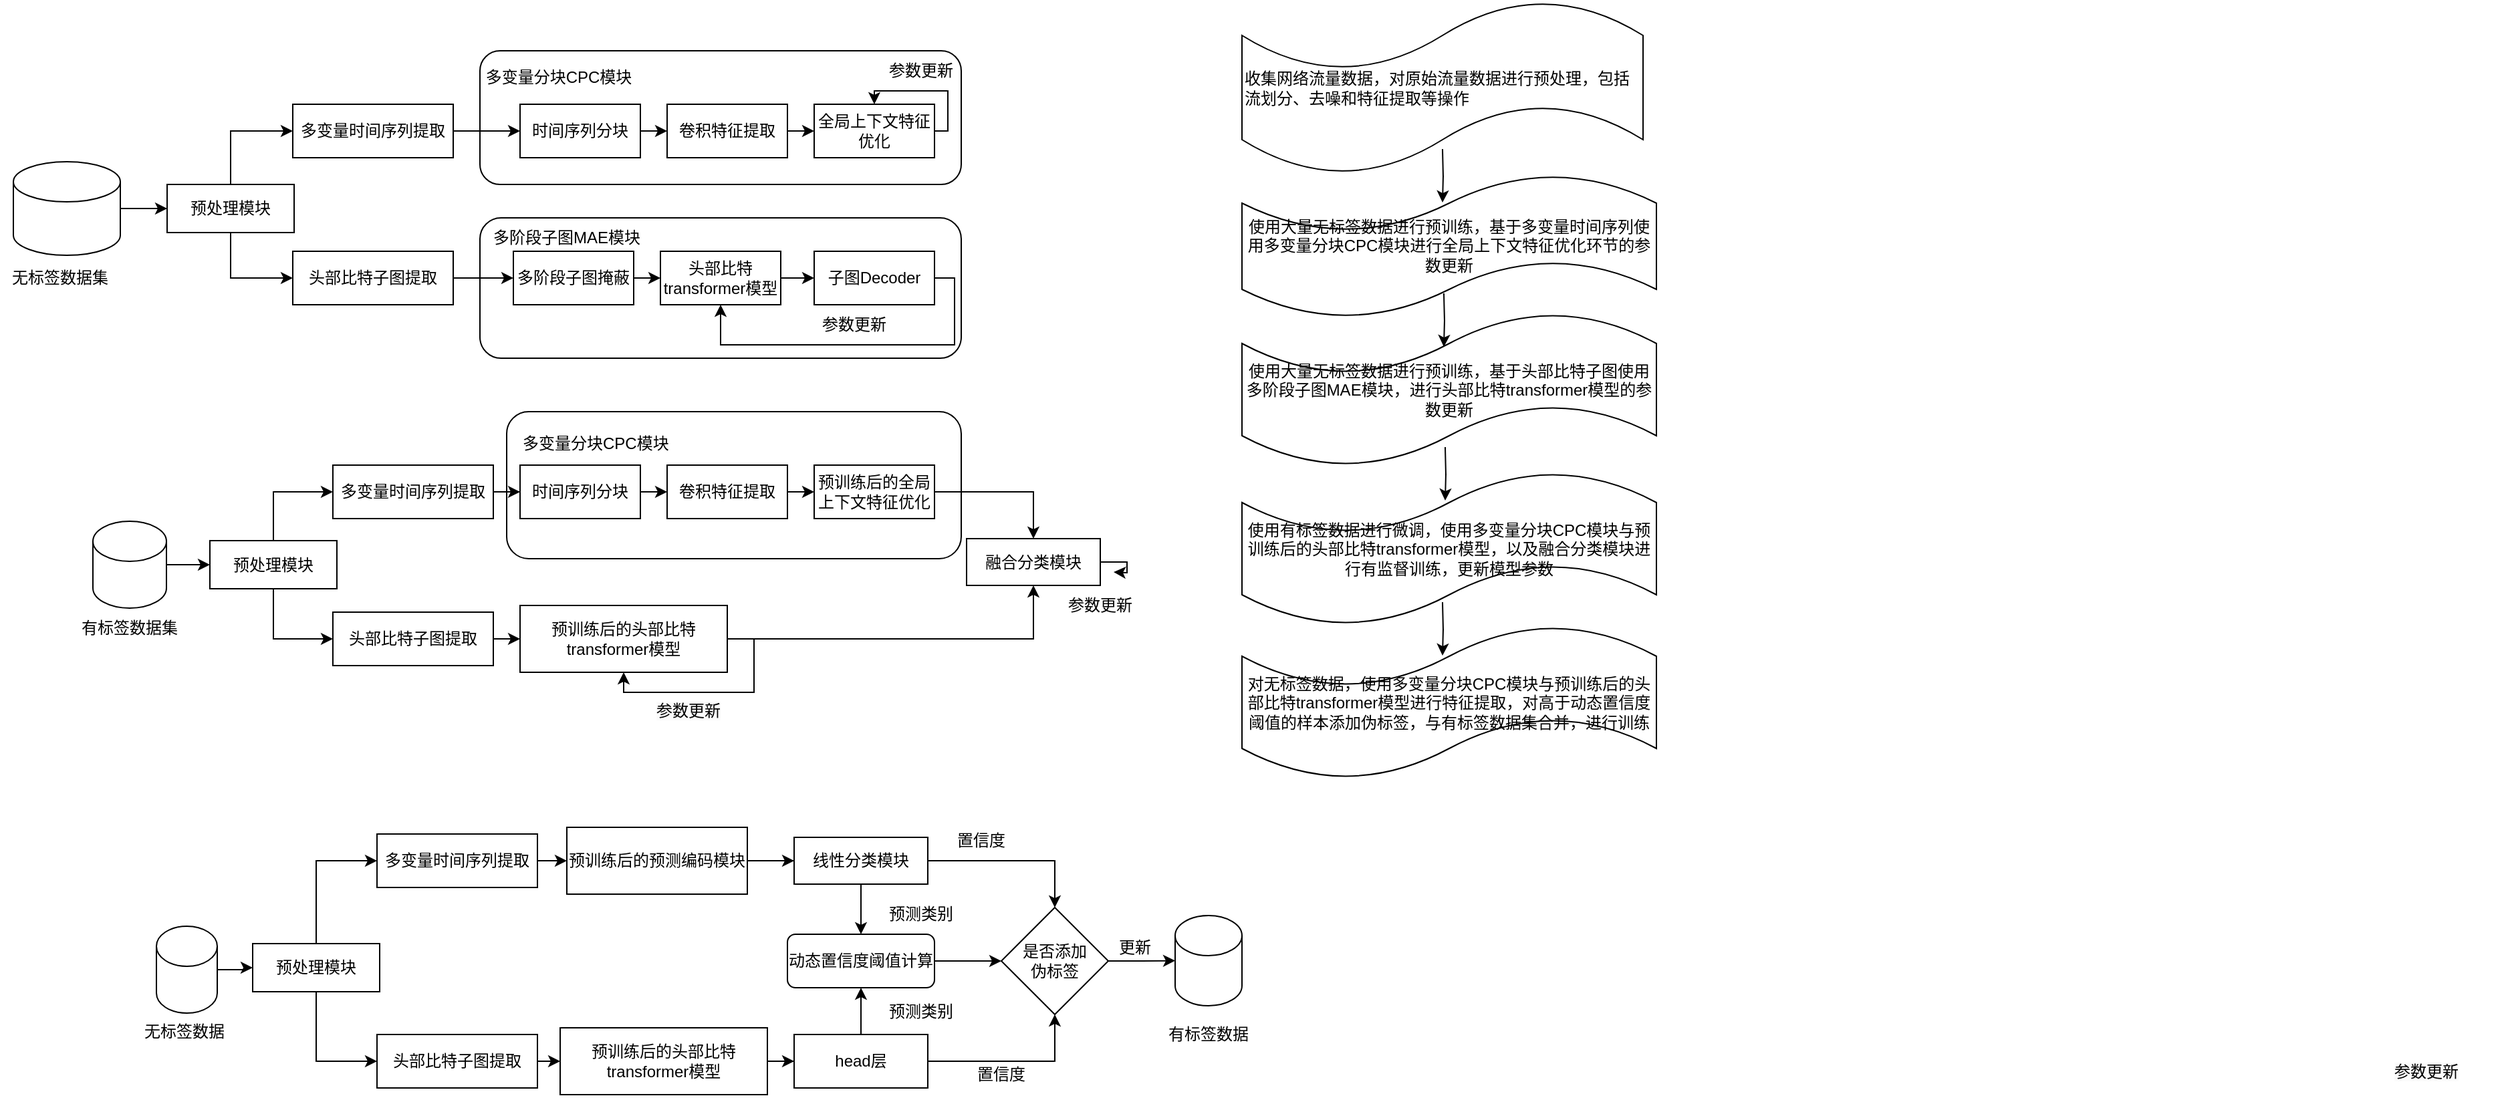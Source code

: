 <mxfile version="24.8.6">
  <diagram name="第 1 页" id="rEB31f508uckD36ukT6U">
    <mxGraphModel dx="1194" dy="583" grid="0" gridSize="10" guides="1" tooltips="1" connect="1" arrows="1" fold="1" page="1" pageScale="1" pageWidth="2000" pageHeight="2000" math="0" shadow="0">
      <root>
        <mxCell id="0" />
        <mxCell id="1" parent="0" />
        <mxCell id="dRLYrWtj4GT_OisPDWlN-132" value="" style="rounded=1;whiteSpace=wrap;html=1;" vertex="1" parent="1">
          <mxGeometry x="400" y="330" width="340" height="110" as="geometry" />
        </mxCell>
        <mxCell id="dRLYrWtj4GT_OisPDWlN-33" value="" style="rounded=1;whiteSpace=wrap;html=1;" vertex="1" parent="1">
          <mxGeometry x="380" y="185" width="360" height="105" as="geometry" />
        </mxCell>
        <mxCell id="dRLYrWtj4GT_OisPDWlN-8" value="" style="rounded=1;whiteSpace=wrap;html=1;" vertex="1" parent="1">
          <mxGeometry x="380" y="60" width="360" height="100" as="geometry" />
        </mxCell>
        <mxCell id="dRLYrWtj4GT_OisPDWlN-27" style="edgeStyle=orthogonalEdgeStyle;rounded=0;orthogonalLoop=1;jettySize=auto;html=1;entryX=0;entryY=0.5;entryDx=0;entryDy=0;" edge="1" parent="1" source="dRLYrWtj4GT_OisPDWlN-3" target="dRLYrWtj4GT_OisPDWlN-26">
          <mxGeometry relative="1" as="geometry" />
        </mxCell>
        <mxCell id="dRLYrWtj4GT_OisPDWlN-3" value="多变量时间序列提取" style="rounded=0;whiteSpace=wrap;html=1;" vertex="1" parent="1">
          <mxGeometry x="240" y="100" width="120" height="40" as="geometry" />
        </mxCell>
        <mxCell id="dRLYrWtj4GT_OisPDWlN-41" style="edgeStyle=orthogonalEdgeStyle;rounded=0;orthogonalLoop=1;jettySize=auto;html=1;entryX=0;entryY=0.5;entryDx=0;entryDy=0;" edge="1" parent="1" source="dRLYrWtj4GT_OisPDWlN-6" target="dRLYrWtj4GT_OisPDWlN-38">
          <mxGeometry relative="1" as="geometry" />
        </mxCell>
        <mxCell id="dRLYrWtj4GT_OisPDWlN-6" value="头部比特子图提取" style="rounded=0;whiteSpace=wrap;html=1;" vertex="1" parent="1">
          <mxGeometry x="240" y="210" width="120" height="40" as="geometry" />
        </mxCell>
        <mxCell id="dRLYrWtj4GT_OisPDWlN-29" style="edgeStyle=orthogonalEdgeStyle;rounded=0;orthogonalLoop=1;jettySize=auto;html=1;exitX=1;exitY=0.5;exitDx=0;exitDy=0;entryX=0;entryY=0.5;entryDx=0;entryDy=0;" edge="1" parent="1" source="dRLYrWtj4GT_OisPDWlN-23" target="dRLYrWtj4GT_OisPDWlN-25">
          <mxGeometry relative="1" as="geometry" />
        </mxCell>
        <mxCell id="dRLYrWtj4GT_OisPDWlN-23" value="卷积特征提取" style="rounded=0;whiteSpace=wrap;html=1;" vertex="1" parent="1">
          <mxGeometry x="520" y="100" width="90" height="40" as="geometry" />
        </mxCell>
        <mxCell id="dRLYrWtj4GT_OisPDWlN-30" style="edgeStyle=orthogonalEdgeStyle;rounded=0;orthogonalLoop=1;jettySize=auto;html=1;exitX=1;exitY=0.5;exitDx=0;exitDy=0;entryX=0.5;entryY=0;entryDx=0;entryDy=0;" edge="1" parent="1" source="dRLYrWtj4GT_OisPDWlN-25" target="dRLYrWtj4GT_OisPDWlN-25">
          <mxGeometry relative="1" as="geometry">
            <mxPoint x="790" y="90" as="targetPoint" />
            <Array as="points">
              <mxPoint x="730" y="120" />
              <mxPoint x="730" y="90" />
              <mxPoint x="675" y="90" />
            </Array>
          </mxGeometry>
        </mxCell>
        <mxCell id="dRLYrWtj4GT_OisPDWlN-25" value="全局上下文特征优化" style="rounded=0;whiteSpace=wrap;html=1;" vertex="1" parent="1">
          <mxGeometry x="630" y="100" width="90" height="40" as="geometry" />
        </mxCell>
        <mxCell id="dRLYrWtj4GT_OisPDWlN-28" style="edgeStyle=orthogonalEdgeStyle;rounded=0;orthogonalLoop=1;jettySize=auto;html=1;exitX=1;exitY=0.5;exitDx=0;exitDy=0;entryX=0;entryY=0.5;entryDx=0;entryDy=0;" edge="1" parent="1" source="dRLYrWtj4GT_OisPDWlN-26" target="dRLYrWtj4GT_OisPDWlN-23">
          <mxGeometry relative="1" as="geometry" />
        </mxCell>
        <mxCell id="dRLYrWtj4GT_OisPDWlN-26" value="时间序列分块" style="rounded=0;whiteSpace=wrap;html=1;" vertex="1" parent="1">
          <mxGeometry x="410" y="100" width="90" height="40" as="geometry" />
        </mxCell>
        <mxCell id="dRLYrWtj4GT_OisPDWlN-31" value="参数更新" style="text;html=1;align=center;verticalAlign=middle;whiteSpace=wrap;rounded=0;" vertex="1" parent="1">
          <mxGeometry x="680" y="60" width="60" height="30" as="geometry" />
        </mxCell>
        <mxCell id="dRLYrWtj4GT_OisPDWlN-32" value="多变量分块CPC模块" style="text;html=1;align=center;verticalAlign=middle;whiteSpace=wrap;rounded=0;" vertex="1" parent="1">
          <mxGeometry x="383" y="65" width="112" height="30" as="geometry" />
        </mxCell>
        <mxCell id="dRLYrWtj4GT_OisPDWlN-43" style="edgeStyle=orthogonalEdgeStyle;rounded=0;orthogonalLoop=1;jettySize=auto;html=1;exitX=1;exitY=0.5;exitDx=0;exitDy=0;" edge="1" parent="1" source="dRLYrWtj4GT_OisPDWlN-37" target="dRLYrWtj4GT_OisPDWlN-39">
          <mxGeometry relative="1" as="geometry" />
        </mxCell>
        <mxCell id="dRLYrWtj4GT_OisPDWlN-37" value="头部比特transformer模型" style="rounded=0;whiteSpace=wrap;html=1;" vertex="1" parent="1">
          <mxGeometry x="515" y="210" width="90" height="40" as="geometry" />
        </mxCell>
        <mxCell id="dRLYrWtj4GT_OisPDWlN-42" style="edgeStyle=orthogonalEdgeStyle;rounded=0;orthogonalLoop=1;jettySize=auto;html=1;exitX=1;exitY=0.5;exitDx=0;exitDy=0;entryX=0;entryY=0.5;entryDx=0;entryDy=0;" edge="1" parent="1" source="dRLYrWtj4GT_OisPDWlN-38" target="dRLYrWtj4GT_OisPDWlN-37">
          <mxGeometry relative="1" as="geometry" />
        </mxCell>
        <mxCell id="dRLYrWtj4GT_OisPDWlN-38" value="多阶段子图掩蔽" style="rounded=0;whiteSpace=wrap;html=1;" vertex="1" parent="1">
          <mxGeometry x="405" y="210" width="90" height="40" as="geometry" />
        </mxCell>
        <mxCell id="dRLYrWtj4GT_OisPDWlN-45" style="edgeStyle=orthogonalEdgeStyle;rounded=0;orthogonalLoop=1;jettySize=auto;html=1;exitX=1;exitY=0.5;exitDx=0;exitDy=0;entryX=0.5;entryY=1;entryDx=0;entryDy=0;" edge="1" parent="1" source="dRLYrWtj4GT_OisPDWlN-39" target="dRLYrWtj4GT_OisPDWlN-37">
          <mxGeometry relative="1" as="geometry">
            <Array as="points">
              <mxPoint x="735" y="230" />
              <mxPoint x="735" y="280" />
              <mxPoint x="560" y="280" />
            </Array>
          </mxGeometry>
        </mxCell>
        <mxCell id="dRLYrWtj4GT_OisPDWlN-39" value="子图Decoder" style="rounded=0;whiteSpace=wrap;html=1;" vertex="1" parent="1">
          <mxGeometry x="630" y="210" width="90" height="40" as="geometry" />
        </mxCell>
        <mxCell id="dRLYrWtj4GT_OisPDWlN-46" value="&lt;span style=&quot;color: rgb(0, 0, 0); font-family: Helvetica; font-size: 12px; font-style: normal; font-variant-ligatures: normal; font-variant-caps: normal; font-weight: 400; letter-spacing: normal; orphans: 2; text-align: center; text-indent: 0px; text-transform: none; widows: 2; word-spacing: 0px; -webkit-text-stroke-width: 0px; white-space: normal; background-color: rgb(251, 251, 251); text-decoration-thickness: initial; text-decoration-style: initial; text-decoration-color: initial; display: inline !important; float: none;&quot;&gt;参数更新&lt;/span&gt;" style="text;whiteSpace=wrap;html=1;" vertex="1" parent="1">
          <mxGeometry x="1810" y="810" width="80" height="40" as="geometry" />
        </mxCell>
        <mxCell id="dRLYrWtj4GT_OisPDWlN-47" value="多阶段子图MAE模块" style="text;html=1;align=center;verticalAlign=middle;whiteSpace=wrap;rounded=0;" vertex="1" parent="1">
          <mxGeometry x="380" y="185" width="130" height="30" as="geometry" />
        </mxCell>
        <mxCell id="dRLYrWtj4GT_OisPDWlN-48" value="参数更新" style="text;html=1;align=center;verticalAlign=middle;whiteSpace=wrap;rounded=0;" vertex="1" parent="1">
          <mxGeometry x="630" y="250" width="60" height="30" as="geometry" />
        </mxCell>
        <mxCell id="dRLYrWtj4GT_OisPDWlN-51" style="edgeStyle=orthogonalEdgeStyle;rounded=0;orthogonalLoop=1;jettySize=auto;html=1;entryX=0;entryY=0.5;entryDx=0;entryDy=0;" edge="1" parent="1" source="dRLYrWtj4GT_OisPDWlN-52" target="dRLYrWtj4GT_OisPDWlN-60">
          <mxGeometry relative="1" as="geometry" />
        </mxCell>
        <mxCell id="dRLYrWtj4GT_OisPDWlN-52" value="多变量时间序列提取" style="rounded=0;whiteSpace=wrap;html=1;" vertex="1" parent="1">
          <mxGeometry x="270" y="370" width="120" height="40" as="geometry" />
        </mxCell>
        <mxCell id="dRLYrWtj4GT_OisPDWlN-73" style="edgeStyle=orthogonalEdgeStyle;rounded=0;orthogonalLoop=1;jettySize=auto;html=1;exitX=1;exitY=0.5;exitDx=0;exitDy=0;entryX=0;entryY=0.5;entryDx=0;entryDy=0;" edge="1" parent="1" source="dRLYrWtj4GT_OisPDWlN-54" target="dRLYrWtj4GT_OisPDWlN-64">
          <mxGeometry relative="1" as="geometry" />
        </mxCell>
        <mxCell id="dRLYrWtj4GT_OisPDWlN-54" value="头部比特子图提取" style="rounded=0;whiteSpace=wrap;html=1;" vertex="1" parent="1">
          <mxGeometry x="270" y="480" width="120" height="40" as="geometry" />
        </mxCell>
        <mxCell id="dRLYrWtj4GT_OisPDWlN-55" style="edgeStyle=orthogonalEdgeStyle;rounded=0;orthogonalLoop=1;jettySize=auto;html=1;exitX=1;exitY=0.5;exitDx=0;exitDy=0;entryX=0;entryY=0.5;entryDx=0;entryDy=0;" edge="1" parent="1" source="dRLYrWtj4GT_OisPDWlN-56" target="dRLYrWtj4GT_OisPDWlN-58">
          <mxGeometry relative="1" as="geometry" />
        </mxCell>
        <mxCell id="dRLYrWtj4GT_OisPDWlN-56" value="卷积特征提取" style="rounded=0;whiteSpace=wrap;html=1;" vertex="1" parent="1">
          <mxGeometry x="520" y="370" width="90" height="40" as="geometry" />
        </mxCell>
        <mxCell id="dRLYrWtj4GT_OisPDWlN-71" style="edgeStyle=orthogonalEdgeStyle;rounded=0;orthogonalLoop=1;jettySize=auto;html=1;exitX=1;exitY=0.5;exitDx=0;exitDy=0;entryX=0.5;entryY=0;entryDx=0;entryDy=0;" edge="1" parent="1" source="dRLYrWtj4GT_OisPDWlN-58" target="dRLYrWtj4GT_OisPDWlN-76">
          <mxGeometry relative="1" as="geometry">
            <mxPoint x="790" y="430" as="targetPoint" />
          </mxGeometry>
        </mxCell>
        <mxCell id="dRLYrWtj4GT_OisPDWlN-58" value="预训练后的全局上下文特征优化" style="rounded=0;whiteSpace=wrap;html=1;" vertex="1" parent="1">
          <mxGeometry x="630" y="370" width="90" height="40" as="geometry" />
        </mxCell>
        <mxCell id="dRLYrWtj4GT_OisPDWlN-59" style="edgeStyle=orthogonalEdgeStyle;rounded=0;orthogonalLoop=1;jettySize=auto;html=1;exitX=1;exitY=0.5;exitDx=0;exitDy=0;entryX=0;entryY=0.5;entryDx=0;entryDy=0;" edge="1" parent="1" source="dRLYrWtj4GT_OisPDWlN-60" target="dRLYrWtj4GT_OisPDWlN-56">
          <mxGeometry relative="1" as="geometry" />
        </mxCell>
        <mxCell id="dRLYrWtj4GT_OisPDWlN-60" value="时间序列分块" style="rounded=0;whiteSpace=wrap;html=1;" vertex="1" parent="1">
          <mxGeometry x="410" y="370" width="90" height="40" as="geometry" />
        </mxCell>
        <mxCell id="dRLYrWtj4GT_OisPDWlN-63" style="edgeStyle=orthogonalEdgeStyle;rounded=0;orthogonalLoop=1;jettySize=auto;html=1;exitX=1;exitY=0.5;exitDx=0;exitDy=0;entryX=0.5;entryY=1;entryDx=0;entryDy=0;" edge="1" parent="1" source="dRLYrWtj4GT_OisPDWlN-64" target="dRLYrWtj4GT_OisPDWlN-76">
          <mxGeometry relative="1" as="geometry">
            <mxPoint x="790" y="470" as="targetPoint" />
          </mxGeometry>
        </mxCell>
        <mxCell id="dRLYrWtj4GT_OisPDWlN-64" value="预训练后的头部比特transformer模型" style="rounded=0;whiteSpace=wrap;html=1;" vertex="1" parent="1">
          <mxGeometry x="410" y="475" width="155" height="50" as="geometry" />
        </mxCell>
        <mxCell id="dRLYrWtj4GT_OisPDWlN-78" style="edgeStyle=orthogonalEdgeStyle;rounded=0;orthogonalLoop=1;jettySize=auto;html=1;" edge="1" parent="1" source="dRLYrWtj4GT_OisPDWlN-76">
          <mxGeometry relative="1" as="geometry">
            <mxPoint x="854" y="450" as="targetPoint" />
          </mxGeometry>
        </mxCell>
        <mxCell id="dRLYrWtj4GT_OisPDWlN-76" value="融合分类模块" style="rounded=0;whiteSpace=wrap;html=1;" vertex="1" parent="1">
          <mxGeometry x="744" y="425" width="100" height="35" as="geometry" />
        </mxCell>
        <mxCell id="dRLYrWtj4GT_OisPDWlN-79" value="参数更新" style="text;html=1;align=center;verticalAlign=middle;whiteSpace=wrap;rounded=0;" vertex="1" parent="1">
          <mxGeometry x="814" y="460" width="60" height="30" as="geometry" />
        </mxCell>
        <mxCell id="dRLYrWtj4GT_OisPDWlN-80" style="edgeStyle=orthogonalEdgeStyle;rounded=0;orthogonalLoop=1;jettySize=auto;html=1;entryX=0.5;entryY=1;entryDx=0;entryDy=0;exitX=1;exitY=0.5;exitDx=0;exitDy=0;" edge="1" parent="1" source="dRLYrWtj4GT_OisPDWlN-64" target="dRLYrWtj4GT_OisPDWlN-64">
          <mxGeometry relative="1" as="geometry">
            <Array as="points">
              <mxPoint x="585" y="500" />
              <mxPoint x="585" y="540" />
              <mxPoint x="488" y="540" />
            </Array>
          </mxGeometry>
        </mxCell>
        <mxCell id="dRLYrWtj4GT_OisPDWlN-81" value="&lt;span style=&quot;color: rgb(0, 0, 0); font-family: Helvetica; font-size: 12px; font-style: normal; font-variant-ligatures: normal; font-variant-caps: normal; font-weight: 400; letter-spacing: normal; orphans: 2; text-align: center; text-indent: 0px; text-transform: none; widows: 2; word-spacing: 0px; -webkit-text-stroke-width: 0px; white-space: normal; background-color: rgb(251, 251, 251); text-decoration-thickness: initial; text-decoration-style: initial; text-decoration-color: initial; display: inline !important; float: none;&quot;&gt;参数更新&lt;/span&gt;" style="text;whiteSpace=wrap;html=1;" vertex="1" parent="1">
          <mxGeometry x="510" y="540" width="80" height="40" as="geometry" />
        </mxCell>
        <mxCell id="dRLYrWtj4GT_OisPDWlN-167" style="edgeStyle=orthogonalEdgeStyle;rounded=0;orthogonalLoop=1;jettySize=auto;html=1;entryX=0;entryY=0.5;entryDx=0;entryDy=0;" edge="1" parent="1" source="dRLYrWtj4GT_OisPDWlN-83" target="dRLYrWtj4GT_OisPDWlN-163">
          <mxGeometry relative="1" as="geometry" />
        </mxCell>
        <mxCell id="dRLYrWtj4GT_OisPDWlN-83" value="" style="shape=cylinder3;whiteSpace=wrap;html=1;boundedLbl=1;backgroundOutline=1;size=15;" vertex="1" parent="1">
          <mxGeometry x="138" y="715" width="45.5" height="65" as="geometry" />
        </mxCell>
        <mxCell id="dRLYrWtj4GT_OisPDWlN-84" value="无标签数据" style="text;html=1;align=center;verticalAlign=middle;whiteSpace=wrap;rounded=0;" vertex="1" parent="1">
          <mxGeometry x="114" y="779" width="90" height="30" as="geometry" />
        </mxCell>
        <mxCell id="dRLYrWtj4GT_OisPDWlN-89" style="edgeStyle=orthogonalEdgeStyle;rounded=0;orthogonalLoop=1;jettySize=auto;html=1;entryX=0;entryY=0.5;entryDx=0;entryDy=0;" edge="1" parent="1" source="dRLYrWtj4GT_OisPDWlN-90" target="dRLYrWtj4GT_OisPDWlN-134">
          <mxGeometry relative="1" as="geometry">
            <mxPoint x="440" y="666" as="targetPoint" />
          </mxGeometry>
        </mxCell>
        <mxCell id="dRLYrWtj4GT_OisPDWlN-90" value="多变量时间序列提取" style="rounded=0;whiteSpace=wrap;html=1;" vertex="1" parent="1">
          <mxGeometry x="303" y="646" width="120" height="40" as="geometry" />
        </mxCell>
        <mxCell id="dRLYrWtj4GT_OisPDWlN-91" style="edgeStyle=orthogonalEdgeStyle;rounded=0;orthogonalLoop=1;jettySize=auto;html=1;exitX=1;exitY=0.5;exitDx=0;exitDy=0;entryX=0;entryY=0.5;entryDx=0;entryDy=0;" edge="1" parent="1" source="dRLYrWtj4GT_OisPDWlN-92" target="dRLYrWtj4GT_OisPDWlN-101">
          <mxGeometry relative="1" as="geometry" />
        </mxCell>
        <mxCell id="dRLYrWtj4GT_OisPDWlN-92" value="头部比特子图提取" style="rounded=0;whiteSpace=wrap;html=1;" vertex="1" parent="1">
          <mxGeometry x="303" y="796" width="120" height="40" as="geometry" />
        </mxCell>
        <mxCell id="dRLYrWtj4GT_OisPDWlN-116" style="edgeStyle=orthogonalEdgeStyle;rounded=0;orthogonalLoop=1;jettySize=auto;html=1;exitX=1;exitY=0.5;exitDx=0;exitDy=0;entryX=0;entryY=0.5;entryDx=0;entryDy=0;" edge="1" parent="1" target="dRLYrWtj4GT_OisPDWlN-104">
          <mxGeometry relative="1" as="geometry">
            <mxPoint x="750" y="666" as="sourcePoint" />
            <Array as="points">
              <mxPoint x="560" y="666" />
              <mxPoint x="560" y="666" />
            </Array>
          </mxGeometry>
        </mxCell>
        <mxCell id="dRLYrWtj4GT_OisPDWlN-119" style="edgeStyle=orthogonalEdgeStyle;rounded=0;orthogonalLoop=1;jettySize=auto;html=1;entryX=0;entryY=0.5;entryDx=0;entryDy=0;" edge="1" parent="1" source="dRLYrWtj4GT_OisPDWlN-101" target="dRLYrWtj4GT_OisPDWlN-118">
          <mxGeometry relative="1" as="geometry" />
        </mxCell>
        <mxCell id="dRLYrWtj4GT_OisPDWlN-101" value="预训练后的头部比特transformer模型" style="rounded=0;whiteSpace=wrap;html=1;" vertex="1" parent="1">
          <mxGeometry x="440" y="791" width="155" height="50" as="geometry" />
        </mxCell>
        <mxCell id="dRLYrWtj4GT_OisPDWlN-128" style="edgeStyle=orthogonalEdgeStyle;rounded=0;orthogonalLoop=1;jettySize=auto;html=1;entryX=0.5;entryY=0;entryDx=0;entryDy=0;" edge="1" parent="1" source="dRLYrWtj4GT_OisPDWlN-104" target="dRLYrWtj4GT_OisPDWlN-127">
          <mxGeometry relative="1" as="geometry" />
        </mxCell>
        <mxCell id="dRLYrWtj4GT_OisPDWlN-145" style="edgeStyle=orthogonalEdgeStyle;rounded=0;orthogonalLoop=1;jettySize=auto;html=1;exitX=0.5;exitY=1;exitDx=0;exitDy=0;entryX=0.5;entryY=0;entryDx=0;entryDy=0;" edge="1" parent="1" source="dRLYrWtj4GT_OisPDWlN-104" target="dRLYrWtj4GT_OisPDWlN-124">
          <mxGeometry relative="1" as="geometry" />
        </mxCell>
        <mxCell id="dRLYrWtj4GT_OisPDWlN-104" value="线性分类模块" style="rounded=0;whiteSpace=wrap;html=1;" vertex="1" parent="1">
          <mxGeometry x="615" y="648.5" width="100" height="35" as="geometry" />
        </mxCell>
        <mxCell id="dRLYrWtj4GT_OisPDWlN-120" style="edgeStyle=orthogonalEdgeStyle;rounded=0;orthogonalLoop=1;jettySize=auto;html=1;exitX=1;exitY=0.5;exitDx=0;exitDy=0;entryX=0.5;entryY=1;entryDx=0;entryDy=0;" edge="1" parent="1" source="dRLYrWtj4GT_OisPDWlN-118" target="dRLYrWtj4GT_OisPDWlN-127">
          <mxGeometry relative="1" as="geometry">
            <mxPoint x="840" y="816" as="targetPoint" />
          </mxGeometry>
        </mxCell>
        <mxCell id="dRLYrWtj4GT_OisPDWlN-146" style="edgeStyle=orthogonalEdgeStyle;rounded=0;orthogonalLoop=1;jettySize=auto;html=1;entryX=0.5;entryY=1;entryDx=0;entryDy=0;" edge="1" parent="1" source="dRLYrWtj4GT_OisPDWlN-118" target="dRLYrWtj4GT_OisPDWlN-124">
          <mxGeometry relative="1" as="geometry" />
        </mxCell>
        <mxCell id="dRLYrWtj4GT_OisPDWlN-118" value="head层" style="rounded=0;whiteSpace=wrap;html=1;" vertex="1" parent="1">
          <mxGeometry x="615" y="796" width="100" height="40" as="geometry" />
        </mxCell>
        <mxCell id="dRLYrWtj4GT_OisPDWlN-121" value="置信度" style="text;html=1;align=center;verticalAlign=middle;whiteSpace=wrap;rounded=0;" vertex="1" parent="1">
          <mxGeometry x="730" y="811" width="80" height="30" as="geometry" />
        </mxCell>
        <mxCell id="dRLYrWtj4GT_OisPDWlN-123" value="置信度" style="text;html=1;align=center;verticalAlign=middle;whiteSpace=wrap;rounded=0;" vertex="1" parent="1">
          <mxGeometry x="715" y="636" width="80" height="30" as="geometry" />
        </mxCell>
        <mxCell id="dRLYrWtj4GT_OisPDWlN-129" style="edgeStyle=orthogonalEdgeStyle;rounded=0;orthogonalLoop=1;jettySize=auto;html=1;entryX=0;entryY=0.5;entryDx=0;entryDy=0;" edge="1" parent="1" source="dRLYrWtj4GT_OisPDWlN-124" target="dRLYrWtj4GT_OisPDWlN-127">
          <mxGeometry relative="1" as="geometry" />
        </mxCell>
        <mxCell id="dRLYrWtj4GT_OisPDWlN-124" value="动态置信度阈值计算" style="rounded=1;whiteSpace=wrap;html=1;" vertex="1" parent="1">
          <mxGeometry x="610" y="721" width="110" height="40" as="geometry" />
        </mxCell>
        <mxCell id="dRLYrWtj4GT_OisPDWlN-149" style="edgeStyle=orthogonalEdgeStyle;rounded=0;orthogonalLoop=1;jettySize=auto;html=1;" edge="1" parent="1" source="dRLYrWtj4GT_OisPDWlN-127" target="dRLYrWtj4GT_OisPDWlN-137">
          <mxGeometry relative="1" as="geometry" />
        </mxCell>
        <mxCell id="dRLYrWtj4GT_OisPDWlN-127" value="是否添加&lt;div&gt;伪标签&lt;/div&gt;" style="rhombus;whiteSpace=wrap;html=1;" vertex="1" parent="1">
          <mxGeometry x="770" y="701" width="80" height="80" as="geometry" />
        </mxCell>
        <mxCell id="dRLYrWtj4GT_OisPDWlN-131" value="更新" style="text;html=1;align=center;verticalAlign=middle;whiteSpace=wrap;rounded=0;" vertex="1" parent="1">
          <mxGeometry x="800" y="716" width="140" height="30" as="geometry" />
        </mxCell>
        <mxCell id="dRLYrWtj4GT_OisPDWlN-133" value="&lt;span style=&quot;text-align: center;&quot;&gt;多变量分块CPC模块&lt;/span&gt;" style="text;whiteSpace=wrap;html=1;" vertex="1" parent="1">
          <mxGeometry x="410" y="340" width="180" height="40" as="geometry" />
        </mxCell>
        <mxCell id="dRLYrWtj4GT_OisPDWlN-134" value="预训练后的预测编码模块" style="rounded=0;whiteSpace=wrap;html=1;" vertex="1" parent="1">
          <mxGeometry x="445" y="641" width="135" height="50" as="geometry" />
        </mxCell>
        <mxCell id="dRLYrWtj4GT_OisPDWlN-137" value="" style="shape=cylinder3;whiteSpace=wrap;html=1;boundedLbl=1;backgroundOutline=1;size=15;" vertex="1" parent="1">
          <mxGeometry x="900" y="707" width="50" height="67.5" as="geometry" />
        </mxCell>
        <mxCell id="dRLYrWtj4GT_OisPDWlN-139" value="有标签数据" style="text;html=1;align=center;verticalAlign=middle;whiteSpace=wrap;rounded=0;" vertex="1" parent="1">
          <mxGeometry x="880" y="781" width="90" height="30" as="geometry" />
        </mxCell>
        <mxCell id="dRLYrWtj4GT_OisPDWlN-171" style="edgeStyle=orthogonalEdgeStyle;rounded=0;orthogonalLoop=1;jettySize=auto;html=1;" edge="1" parent="1" source="dRLYrWtj4GT_OisPDWlN-143" target="dRLYrWtj4GT_OisPDWlN-168">
          <mxGeometry relative="1" as="geometry" />
        </mxCell>
        <mxCell id="dRLYrWtj4GT_OisPDWlN-143" value="" style="shape=cylinder3;whiteSpace=wrap;html=1;boundedLbl=1;backgroundOutline=1;size=15;" vertex="1" parent="1">
          <mxGeometry x="90.5" y="412" width="55" height="65" as="geometry" />
        </mxCell>
        <mxCell id="dRLYrWtj4GT_OisPDWlN-144" value="有标签数据集" style="text;html=1;align=center;verticalAlign=middle;whiteSpace=wrap;rounded=0;" vertex="1" parent="1">
          <mxGeometry x="73" y="477" width="90" height="30" as="geometry" />
        </mxCell>
        <mxCell id="dRLYrWtj4GT_OisPDWlN-147" value="预测类别" style="text;html=1;align=center;verticalAlign=middle;whiteSpace=wrap;rounded=0;" vertex="1" parent="1">
          <mxGeometry x="680" y="691" width="60" height="30" as="geometry" />
        </mxCell>
        <mxCell id="dRLYrWtj4GT_OisPDWlN-148" value="预测类别" style="text;html=1;align=center;verticalAlign=middle;whiteSpace=wrap;rounded=0;" vertex="1" parent="1">
          <mxGeometry x="680" y="763.5" width="60" height="30" as="geometry" />
        </mxCell>
        <mxCell id="dRLYrWtj4GT_OisPDWlN-177" style="edgeStyle=orthogonalEdgeStyle;rounded=0;orthogonalLoop=1;jettySize=auto;html=1;" edge="1" parent="1" source="dRLYrWtj4GT_OisPDWlN-150" target="dRLYrWtj4GT_OisPDWlN-172">
          <mxGeometry relative="1" as="geometry" />
        </mxCell>
        <mxCell id="dRLYrWtj4GT_OisPDWlN-150" value="" style="shape=cylinder3;whiteSpace=wrap;html=1;boundedLbl=1;backgroundOutline=1;size=15;" vertex="1" parent="1">
          <mxGeometry x="31" y="143" width="80" height="70" as="geometry" />
        </mxCell>
        <mxCell id="dRLYrWtj4GT_OisPDWlN-151" value="无标签数据集" style="text;html=1;align=center;verticalAlign=middle;whiteSpace=wrap;rounded=0;" vertex="1" parent="1">
          <mxGeometry x="21" y="215" width="90" height="30" as="geometry" />
        </mxCell>
        <mxCell id="dRLYrWtj4GT_OisPDWlN-153" style="edgeStyle=orthogonalEdgeStyle;rounded=0;orthogonalLoop=1;jettySize=auto;html=1;" edge="1" parent="1">
          <mxGeometry relative="1" as="geometry">
            <mxPoint x="1100" y="173.5" as="targetPoint" />
            <mxPoint x="1100" y="133.5" as="sourcePoint" />
          </mxGeometry>
        </mxCell>
        <mxCell id="dRLYrWtj4GT_OisPDWlN-152" value="&lt;font style=&quot;font-size: 12px;&quot;&gt;收集网络流量数据，对原始流量数据进行预处理，包括流划分、去噪和特征提取等操作&lt;/font&gt;" style="shape=tape;whiteSpace=wrap;html=1;align=left;" vertex="1" parent="1">
          <mxGeometry x="950" y="22.5" width="300" height="130" as="geometry" />
        </mxCell>
        <mxCell id="dRLYrWtj4GT_OisPDWlN-154" value="使用大量无标签数据进行预训练，基于多变量时间序列使用多变量分块CPC模块进行全局上下文特征优化环节的参数更新" style="shape=tape;whiteSpace=wrap;html=1;" vertex="1" parent="1">
          <mxGeometry x="950" y="152.5" width="310" height="107.5" as="geometry" />
        </mxCell>
        <mxCell id="dRLYrWtj4GT_OisPDWlN-155" value="使用大量无标签数据进行预训练，基于头部比特子图使用多阶段子图MAE模块，进行头部比特transformer模型的参数更新" style="shape=tape;whiteSpace=wrap;html=1;" vertex="1" parent="1">
          <mxGeometry x="950" y="256" width="310" height="115" as="geometry" />
        </mxCell>
        <mxCell id="dRLYrWtj4GT_OisPDWlN-156" style="edgeStyle=orthogonalEdgeStyle;rounded=0;orthogonalLoop=1;jettySize=auto;html=1;" edge="1" parent="1">
          <mxGeometry relative="1" as="geometry">
            <mxPoint x="1101" y="281.5" as="targetPoint" />
            <mxPoint x="1101" y="241.5" as="sourcePoint" />
          </mxGeometry>
        </mxCell>
        <mxCell id="dRLYrWtj4GT_OisPDWlN-158" value="使用有标签数据进行微调，使用多变量分块CPC模块与预训练后的头部比特transformer模型，以及融合分类模块进行有监督训练，更新模型参数" style="shape=tape;whiteSpace=wrap;html=1;" vertex="1" parent="1">
          <mxGeometry x="950" y="375" width="310" height="115" as="geometry" />
        </mxCell>
        <mxCell id="dRLYrWtj4GT_OisPDWlN-159" style="edgeStyle=orthogonalEdgeStyle;rounded=0;orthogonalLoop=1;jettySize=auto;html=1;" edge="1" parent="1">
          <mxGeometry relative="1" as="geometry">
            <mxPoint x="1102" y="396.5" as="targetPoint" />
            <mxPoint x="1102" y="356.5" as="sourcePoint" />
          </mxGeometry>
        </mxCell>
        <mxCell id="dRLYrWtj4GT_OisPDWlN-160" value="对无标签数据，使用多变量分块CPC模块与预训练后的头部比特transformer模型进行特征提取，对高于动态置信度阈值的样本添加伪标签，与有标签数据集合并，进行训练" style="shape=tape;whiteSpace=wrap;html=1;" vertex="1" parent="1">
          <mxGeometry x="950" y="490" width="310" height="115" as="geometry" />
        </mxCell>
        <mxCell id="dRLYrWtj4GT_OisPDWlN-161" style="edgeStyle=orthogonalEdgeStyle;rounded=0;orthogonalLoop=1;jettySize=auto;html=1;" edge="1" parent="1">
          <mxGeometry relative="1" as="geometry">
            <mxPoint x="1100" y="512.5" as="targetPoint" />
            <mxPoint x="1100" y="472.5" as="sourcePoint" />
          </mxGeometry>
        </mxCell>
        <mxCell id="dRLYrWtj4GT_OisPDWlN-164" style="edgeStyle=orthogonalEdgeStyle;rounded=0;orthogonalLoop=1;jettySize=auto;html=1;entryX=0;entryY=0.5;entryDx=0;entryDy=0;" edge="1" parent="1" source="dRLYrWtj4GT_OisPDWlN-163" target="dRLYrWtj4GT_OisPDWlN-90">
          <mxGeometry relative="1" as="geometry" />
        </mxCell>
        <mxCell id="dRLYrWtj4GT_OisPDWlN-165" style="edgeStyle=orthogonalEdgeStyle;rounded=0;orthogonalLoop=1;jettySize=auto;html=1;entryX=0;entryY=0.5;entryDx=0;entryDy=0;" edge="1" parent="1" source="dRLYrWtj4GT_OisPDWlN-163" target="dRLYrWtj4GT_OisPDWlN-92">
          <mxGeometry relative="1" as="geometry" />
        </mxCell>
        <mxCell id="dRLYrWtj4GT_OisPDWlN-163" value="预处理模块" style="rounded=0;whiteSpace=wrap;html=1;" vertex="1" parent="1">
          <mxGeometry x="210" y="728" width="95" height="36" as="geometry" />
        </mxCell>
        <mxCell id="dRLYrWtj4GT_OisPDWlN-169" style="edgeStyle=orthogonalEdgeStyle;rounded=0;orthogonalLoop=1;jettySize=auto;html=1;entryX=0;entryY=0.5;entryDx=0;entryDy=0;" edge="1" parent="1" source="dRLYrWtj4GT_OisPDWlN-168" target="dRLYrWtj4GT_OisPDWlN-52">
          <mxGeometry relative="1" as="geometry" />
        </mxCell>
        <mxCell id="dRLYrWtj4GT_OisPDWlN-170" style="edgeStyle=orthogonalEdgeStyle;rounded=0;orthogonalLoop=1;jettySize=auto;html=1;entryX=0;entryY=0.5;entryDx=0;entryDy=0;" edge="1" parent="1" source="dRLYrWtj4GT_OisPDWlN-168" target="dRLYrWtj4GT_OisPDWlN-54">
          <mxGeometry relative="1" as="geometry" />
        </mxCell>
        <mxCell id="dRLYrWtj4GT_OisPDWlN-168" value="预处理模块" style="rounded=0;whiteSpace=wrap;html=1;" vertex="1" parent="1">
          <mxGeometry x="178" y="426.5" width="95" height="36" as="geometry" />
        </mxCell>
        <mxCell id="dRLYrWtj4GT_OisPDWlN-175" style="edgeStyle=orthogonalEdgeStyle;rounded=0;orthogonalLoop=1;jettySize=auto;html=1;entryX=0;entryY=0.5;entryDx=0;entryDy=0;" edge="1" parent="1" source="dRLYrWtj4GT_OisPDWlN-172" target="dRLYrWtj4GT_OisPDWlN-6">
          <mxGeometry relative="1" as="geometry" />
        </mxCell>
        <mxCell id="dRLYrWtj4GT_OisPDWlN-176" style="edgeStyle=orthogonalEdgeStyle;rounded=0;orthogonalLoop=1;jettySize=auto;html=1;entryX=0;entryY=0.5;entryDx=0;entryDy=0;" edge="1" parent="1" source="dRLYrWtj4GT_OisPDWlN-172" target="dRLYrWtj4GT_OisPDWlN-3">
          <mxGeometry relative="1" as="geometry" />
        </mxCell>
        <mxCell id="dRLYrWtj4GT_OisPDWlN-172" value="预处理模块" style="rounded=0;whiteSpace=wrap;html=1;" vertex="1" parent="1">
          <mxGeometry x="146" y="160" width="95" height="36" as="geometry" />
        </mxCell>
      </root>
    </mxGraphModel>
  </diagram>
</mxfile>
